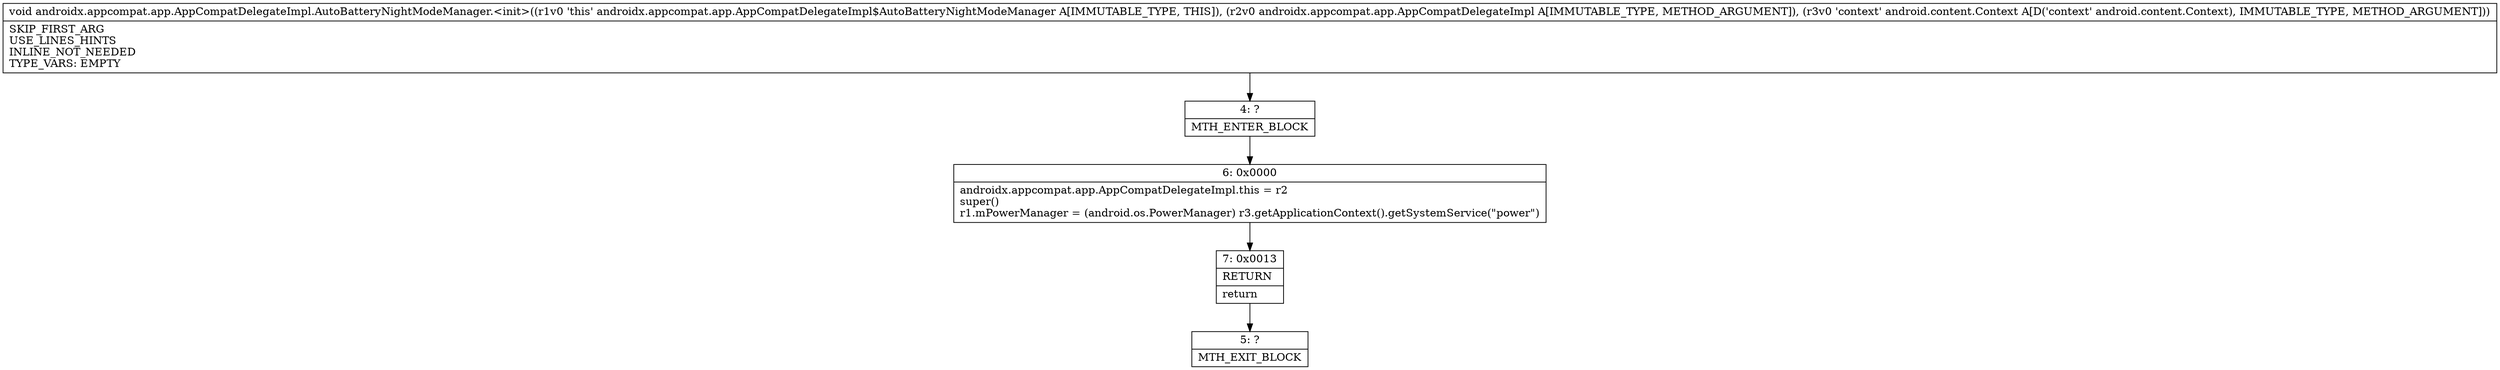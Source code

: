 digraph "CFG forandroidx.appcompat.app.AppCompatDelegateImpl.AutoBatteryNightModeManager.\<init\>(Landroidx\/appcompat\/app\/AppCompatDelegateImpl;Landroid\/content\/Context;)V" {
Node_4 [shape=record,label="{4\:\ ?|MTH_ENTER_BLOCK\l}"];
Node_6 [shape=record,label="{6\:\ 0x0000|androidx.appcompat.app.AppCompatDelegateImpl.this = r2\lsuper()\lr1.mPowerManager = (android.os.PowerManager) r3.getApplicationContext().getSystemService(\"power\")\l}"];
Node_7 [shape=record,label="{7\:\ 0x0013|RETURN\l|return\l}"];
Node_5 [shape=record,label="{5\:\ ?|MTH_EXIT_BLOCK\l}"];
MethodNode[shape=record,label="{void androidx.appcompat.app.AppCompatDelegateImpl.AutoBatteryNightModeManager.\<init\>((r1v0 'this' androidx.appcompat.app.AppCompatDelegateImpl$AutoBatteryNightModeManager A[IMMUTABLE_TYPE, THIS]), (r2v0 androidx.appcompat.app.AppCompatDelegateImpl A[IMMUTABLE_TYPE, METHOD_ARGUMENT]), (r3v0 'context' android.content.Context A[D('context' android.content.Context), IMMUTABLE_TYPE, METHOD_ARGUMENT]))  | SKIP_FIRST_ARG\lUSE_LINES_HINTS\lINLINE_NOT_NEEDED\lTYPE_VARS: EMPTY\l}"];
MethodNode -> Node_4;Node_4 -> Node_6;
Node_6 -> Node_7;
Node_7 -> Node_5;
}

